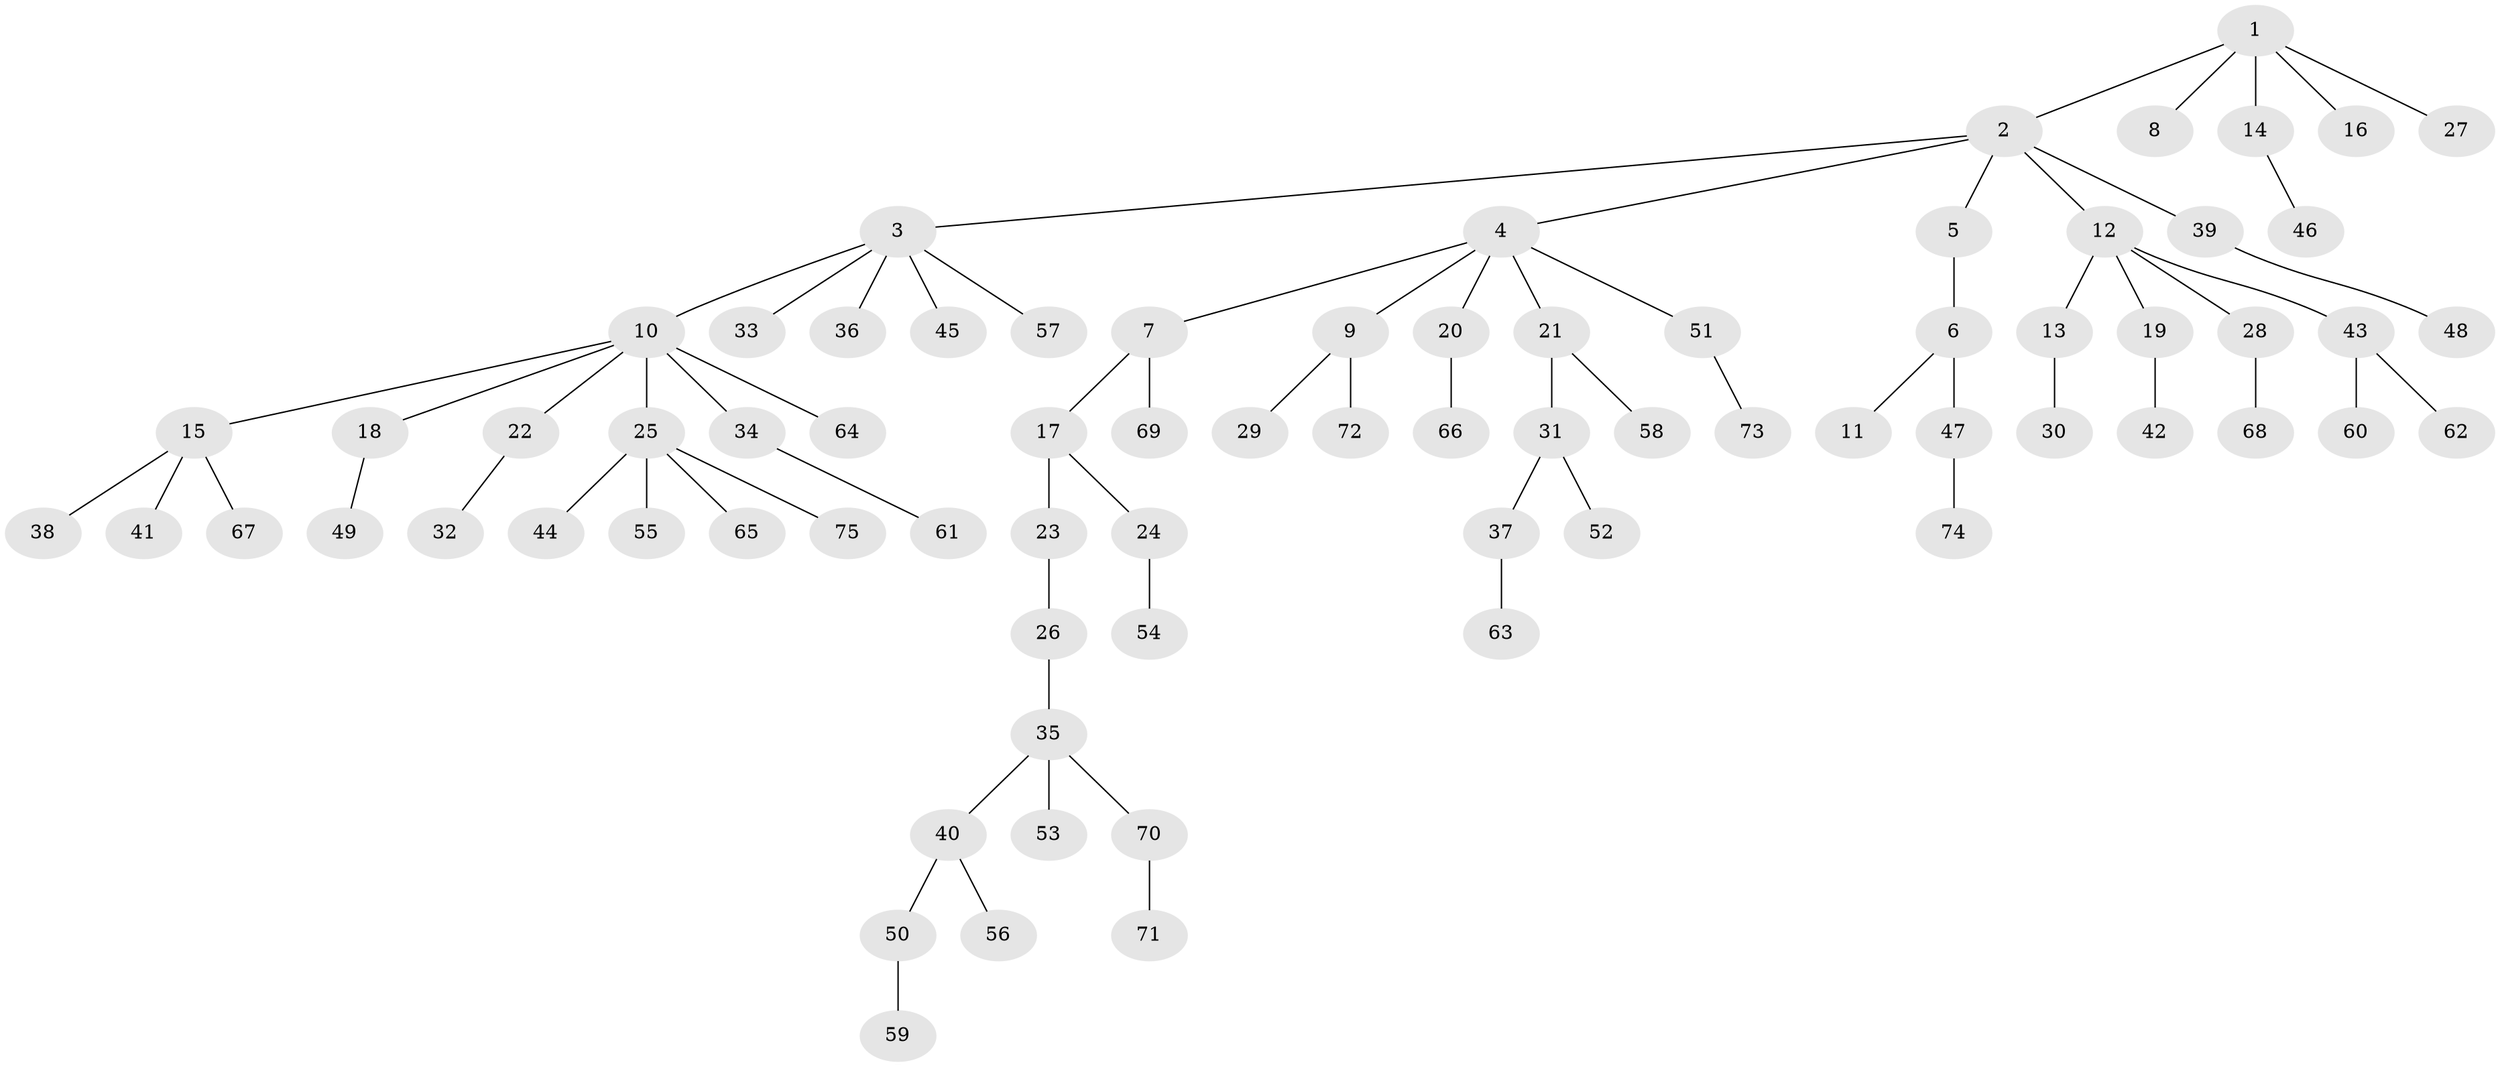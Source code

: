 // coarse degree distribution, {4: 0.041666666666666664, 6: 0.041666666666666664, 11: 0.020833333333333332, 3: 0.08333333333333333, 2: 0.16666666666666666, 1: 0.625, 5: 0.020833333333333332}
// Generated by graph-tools (version 1.1) at 2025/52/02/27/25 19:52:12]
// undirected, 75 vertices, 74 edges
graph export_dot {
graph [start="1"]
  node [color=gray90,style=filled];
  1;
  2;
  3;
  4;
  5;
  6;
  7;
  8;
  9;
  10;
  11;
  12;
  13;
  14;
  15;
  16;
  17;
  18;
  19;
  20;
  21;
  22;
  23;
  24;
  25;
  26;
  27;
  28;
  29;
  30;
  31;
  32;
  33;
  34;
  35;
  36;
  37;
  38;
  39;
  40;
  41;
  42;
  43;
  44;
  45;
  46;
  47;
  48;
  49;
  50;
  51;
  52;
  53;
  54;
  55;
  56;
  57;
  58;
  59;
  60;
  61;
  62;
  63;
  64;
  65;
  66;
  67;
  68;
  69;
  70;
  71;
  72;
  73;
  74;
  75;
  1 -- 2;
  1 -- 8;
  1 -- 14;
  1 -- 16;
  1 -- 27;
  2 -- 3;
  2 -- 4;
  2 -- 5;
  2 -- 12;
  2 -- 39;
  3 -- 10;
  3 -- 33;
  3 -- 36;
  3 -- 45;
  3 -- 57;
  4 -- 7;
  4 -- 9;
  4 -- 20;
  4 -- 21;
  4 -- 51;
  5 -- 6;
  6 -- 11;
  6 -- 47;
  7 -- 17;
  7 -- 69;
  9 -- 29;
  9 -- 72;
  10 -- 15;
  10 -- 18;
  10 -- 22;
  10 -- 25;
  10 -- 34;
  10 -- 64;
  12 -- 13;
  12 -- 19;
  12 -- 28;
  12 -- 43;
  13 -- 30;
  14 -- 46;
  15 -- 38;
  15 -- 41;
  15 -- 67;
  17 -- 23;
  17 -- 24;
  18 -- 49;
  19 -- 42;
  20 -- 66;
  21 -- 31;
  21 -- 58;
  22 -- 32;
  23 -- 26;
  24 -- 54;
  25 -- 44;
  25 -- 55;
  25 -- 65;
  25 -- 75;
  26 -- 35;
  28 -- 68;
  31 -- 37;
  31 -- 52;
  34 -- 61;
  35 -- 40;
  35 -- 53;
  35 -- 70;
  37 -- 63;
  39 -- 48;
  40 -- 50;
  40 -- 56;
  43 -- 60;
  43 -- 62;
  47 -- 74;
  50 -- 59;
  51 -- 73;
  70 -- 71;
}
